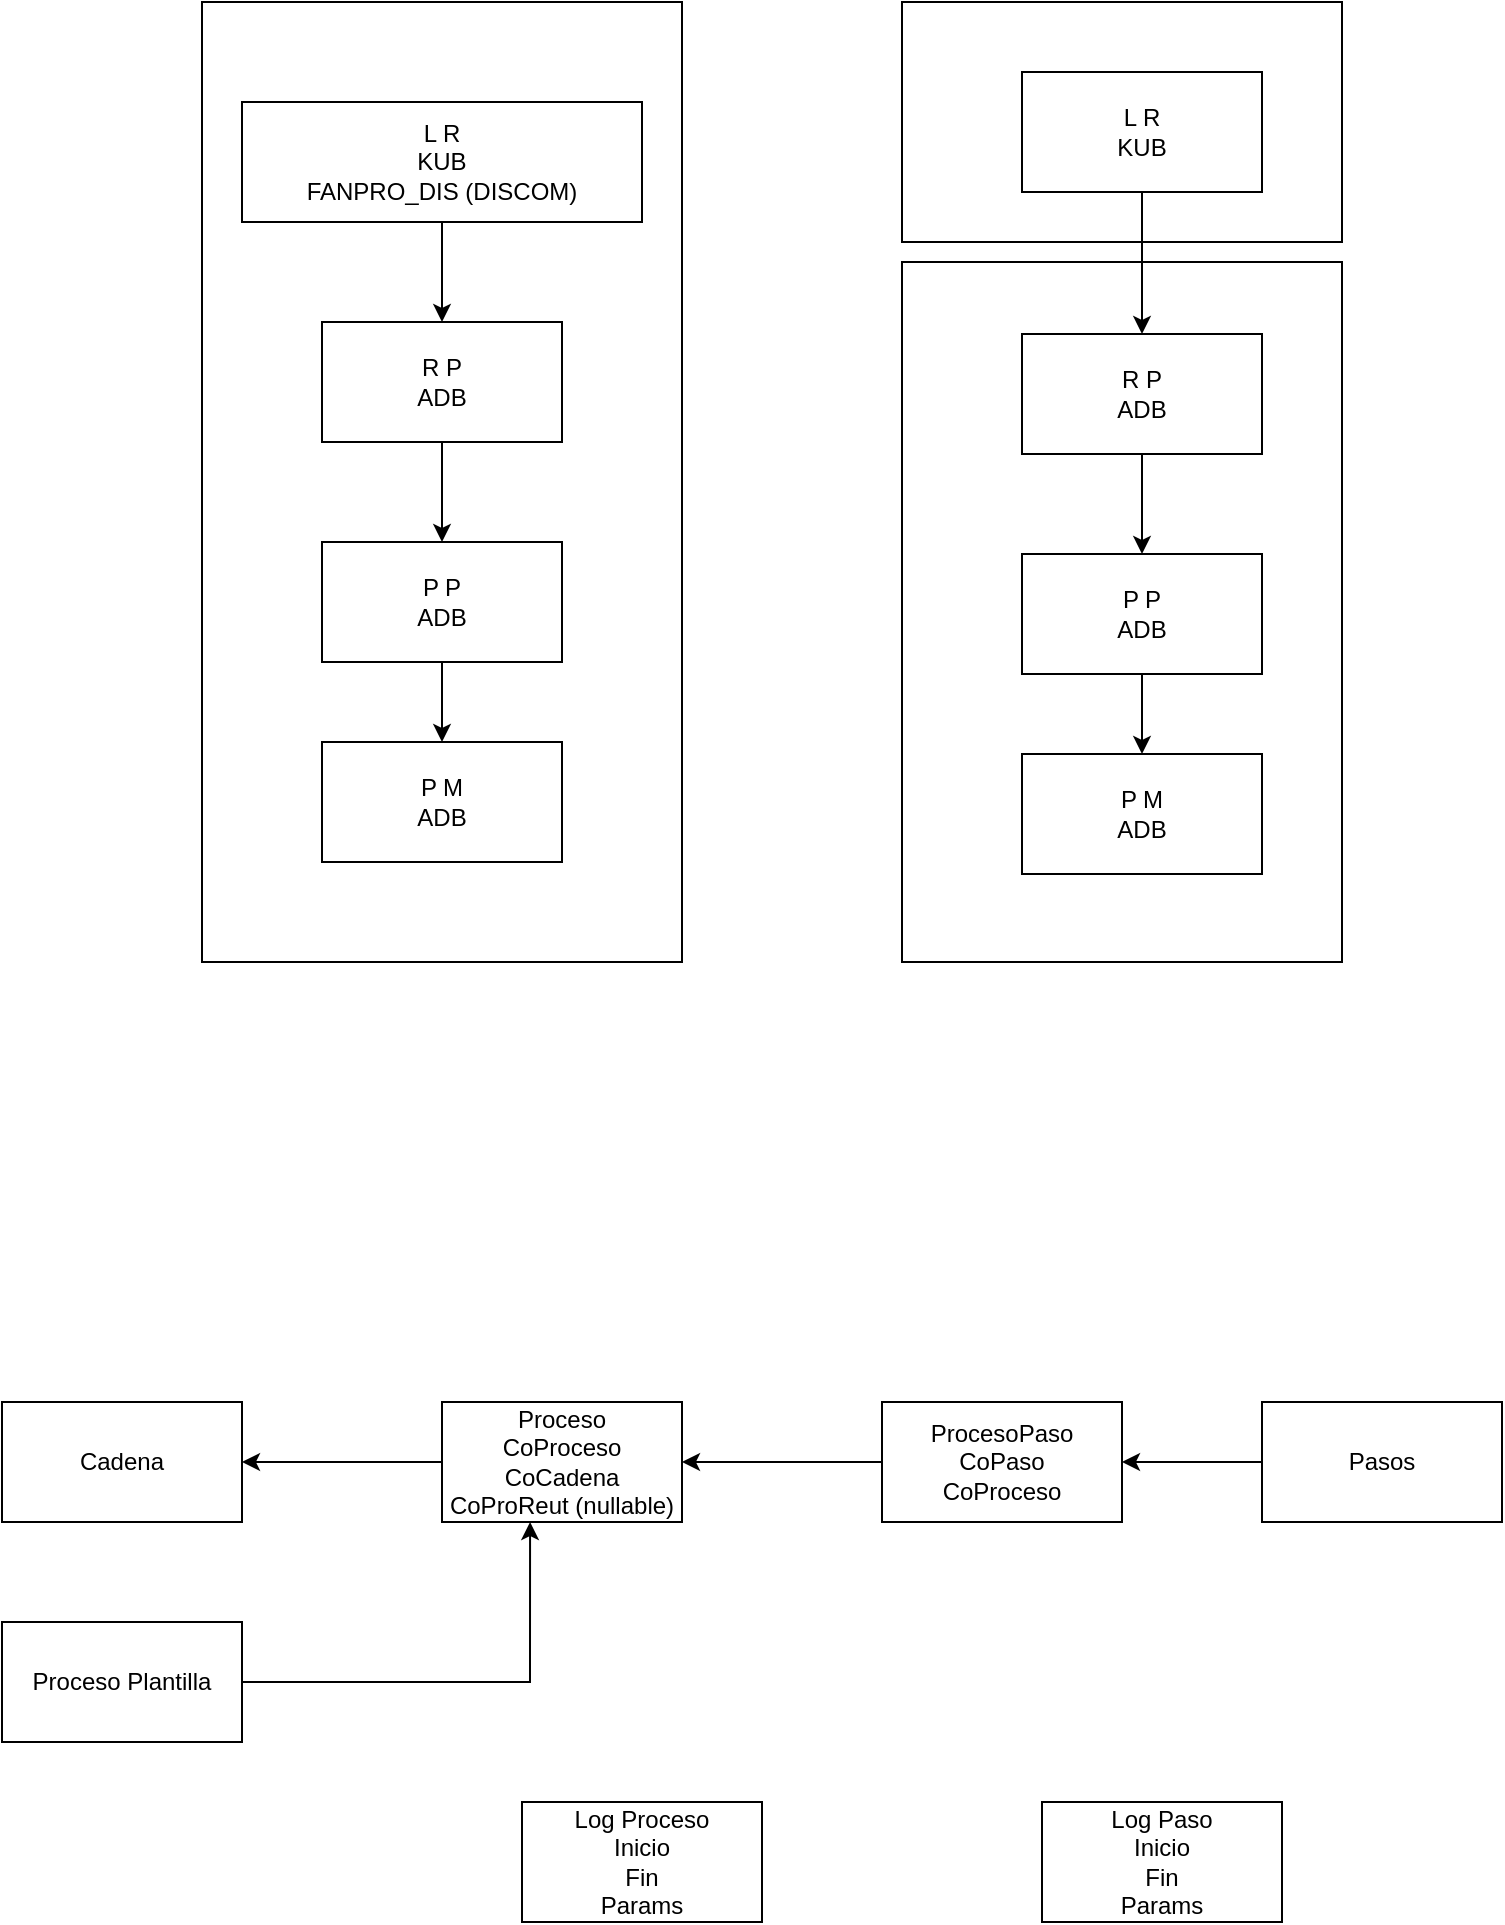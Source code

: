 <mxfile version="17.4.6" type="github">
  <diagram id="XnAHIqPk7-ex1W6fL6dd" name="Page-1">
    <mxGraphModel dx="1422" dy="705" grid="1" gridSize="10" guides="1" tooltips="1" connect="1" arrows="1" fold="1" page="1" pageScale="1" pageWidth="827" pageHeight="1169" math="0" shadow="0">
      <root>
        <mxCell id="0" />
        <mxCell id="1" parent="0" />
        <mxCell id="ISZy0u_NxrigBHx2yQS--17" value="" style="rounded=0;whiteSpace=wrap;html=1;" vertex="1" parent="1">
          <mxGeometry x="510" y="220" width="220" height="350" as="geometry" />
        </mxCell>
        <mxCell id="ISZy0u_NxrigBHx2yQS--8" value="" style="rounded=0;whiteSpace=wrap;html=1;" vertex="1" parent="1">
          <mxGeometry x="160" y="90" width="240" height="480" as="geometry" />
        </mxCell>
        <mxCell id="ISZy0u_NxrigBHx2yQS--5" style="edgeStyle=orthogonalEdgeStyle;rounded=0;orthogonalLoop=1;jettySize=auto;html=1;exitX=0.5;exitY=1;exitDx=0;exitDy=0;entryX=0.5;entryY=0;entryDx=0;entryDy=0;" edge="1" parent="1" source="ISZy0u_NxrigBHx2yQS--1" target="ISZy0u_NxrigBHx2yQS--2">
          <mxGeometry relative="1" as="geometry" />
        </mxCell>
        <mxCell id="ISZy0u_NxrigBHx2yQS--1" value="L R&lt;br&gt;KUB&lt;br&gt;FANPRO_DIS (DISCOM)" style="rounded=0;whiteSpace=wrap;html=1;" vertex="1" parent="1">
          <mxGeometry x="180" y="140" width="200" height="60" as="geometry" />
        </mxCell>
        <mxCell id="ISZy0u_NxrigBHx2yQS--6" style="edgeStyle=orthogonalEdgeStyle;rounded=0;orthogonalLoop=1;jettySize=auto;html=1;exitX=0.5;exitY=1;exitDx=0;exitDy=0;entryX=0.5;entryY=0;entryDx=0;entryDy=0;" edge="1" parent="1" source="ISZy0u_NxrigBHx2yQS--2" target="ISZy0u_NxrigBHx2yQS--4">
          <mxGeometry relative="1" as="geometry" />
        </mxCell>
        <mxCell id="ISZy0u_NxrigBHx2yQS--2" value="R P&lt;br&gt;ADB" style="rounded=0;whiteSpace=wrap;html=1;" vertex="1" parent="1">
          <mxGeometry x="220" y="250" width="120" height="60" as="geometry" />
        </mxCell>
        <mxCell id="ISZy0u_NxrigBHx2yQS--3" value="P M&lt;br&gt;ADB" style="rounded=0;whiteSpace=wrap;html=1;" vertex="1" parent="1">
          <mxGeometry x="220" y="460" width="120" height="60" as="geometry" />
        </mxCell>
        <mxCell id="ISZy0u_NxrigBHx2yQS--7" style="edgeStyle=orthogonalEdgeStyle;rounded=0;orthogonalLoop=1;jettySize=auto;html=1;exitX=0.5;exitY=1;exitDx=0;exitDy=0;entryX=0.5;entryY=0;entryDx=0;entryDy=0;" edge="1" parent="1" source="ISZy0u_NxrigBHx2yQS--4" target="ISZy0u_NxrigBHx2yQS--3">
          <mxGeometry relative="1" as="geometry" />
        </mxCell>
        <mxCell id="ISZy0u_NxrigBHx2yQS--4" value="P P&lt;br&gt;ADB" style="rounded=0;whiteSpace=wrap;html=1;" vertex="1" parent="1">
          <mxGeometry x="220" y="360" width="120" height="60" as="geometry" />
        </mxCell>
        <mxCell id="ISZy0u_NxrigBHx2yQS--9" value="" style="rounded=0;whiteSpace=wrap;html=1;" vertex="1" parent="1">
          <mxGeometry x="510" y="90" width="220" height="120" as="geometry" />
        </mxCell>
        <mxCell id="ISZy0u_NxrigBHx2yQS--10" style="edgeStyle=orthogonalEdgeStyle;rounded=0;orthogonalLoop=1;jettySize=auto;html=1;exitX=0.5;exitY=1;exitDx=0;exitDy=0;entryX=0.5;entryY=0;entryDx=0;entryDy=0;" edge="1" parent="1" source="ISZy0u_NxrigBHx2yQS--11" target="ISZy0u_NxrigBHx2yQS--13">
          <mxGeometry relative="1" as="geometry" />
        </mxCell>
        <mxCell id="ISZy0u_NxrigBHx2yQS--11" value="L R&lt;br&gt;KUB" style="rounded=0;whiteSpace=wrap;html=1;" vertex="1" parent="1">
          <mxGeometry x="570" y="125" width="120" height="60" as="geometry" />
        </mxCell>
        <mxCell id="ISZy0u_NxrigBHx2yQS--12" style="edgeStyle=orthogonalEdgeStyle;rounded=0;orthogonalLoop=1;jettySize=auto;html=1;exitX=0.5;exitY=1;exitDx=0;exitDy=0;entryX=0.5;entryY=0;entryDx=0;entryDy=0;" edge="1" parent="1" source="ISZy0u_NxrigBHx2yQS--13" target="ISZy0u_NxrigBHx2yQS--16">
          <mxGeometry relative="1" as="geometry" />
        </mxCell>
        <mxCell id="ISZy0u_NxrigBHx2yQS--13" value="R P&lt;br&gt;ADB" style="rounded=0;whiteSpace=wrap;html=1;" vertex="1" parent="1">
          <mxGeometry x="570" y="256" width="120" height="60" as="geometry" />
        </mxCell>
        <mxCell id="ISZy0u_NxrigBHx2yQS--14" value="P M&lt;br&gt;ADB" style="rounded=0;whiteSpace=wrap;html=1;" vertex="1" parent="1">
          <mxGeometry x="570" y="466" width="120" height="60" as="geometry" />
        </mxCell>
        <mxCell id="ISZy0u_NxrigBHx2yQS--15" style="edgeStyle=orthogonalEdgeStyle;rounded=0;orthogonalLoop=1;jettySize=auto;html=1;exitX=0.5;exitY=1;exitDx=0;exitDy=0;entryX=0.5;entryY=0;entryDx=0;entryDy=0;" edge="1" parent="1" source="ISZy0u_NxrigBHx2yQS--16" target="ISZy0u_NxrigBHx2yQS--14">
          <mxGeometry relative="1" as="geometry" />
        </mxCell>
        <mxCell id="ISZy0u_NxrigBHx2yQS--16" value="P P&lt;br&gt;ADB" style="rounded=0;whiteSpace=wrap;html=1;" vertex="1" parent="1">
          <mxGeometry x="570" y="366" width="120" height="60" as="geometry" />
        </mxCell>
        <mxCell id="ISZy0u_NxrigBHx2yQS--22" style="edgeStyle=orthogonalEdgeStyle;rounded=0;orthogonalLoop=1;jettySize=auto;html=1;exitX=0;exitY=0.5;exitDx=0;exitDy=0;entryX=1;entryY=0.5;entryDx=0;entryDy=0;" edge="1" parent="1" source="ISZy0u_NxrigBHx2yQS--18" target="ISZy0u_NxrigBHx2yQS--21">
          <mxGeometry relative="1" as="geometry" />
        </mxCell>
        <mxCell id="ISZy0u_NxrigBHx2yQS--18" value="Proceso&lt;br&gt;CoProceso&lt;br&gt;CoCadena&lt;br&gt;CoProReut (nullable)" style="rounded=0;whiteSpace=wrap;html=1;" vertex="1" parent="1">
          <mxGeometry x="280" y="790" width="120" height="60" as="geometry" />
        </mxCell>
        <mxCell id="ISZy0u_NxrigBHx2yQS--20" style="edgeStyle=orthogonalEdgeStyle;rounded=0;orthogonalLoop=1;jettySize=auto;html=1;exitX=0;exitY=0.5;exitDx=0;exitDy=0;entryX=1;entryY=0.5;entryDx=0;entryDy=0;" edge="1" parent="1" source="ISZy0u_NxrigBHx2yQS--19" target="ISZy0u_NxrigBHx2yQS--18">
          <mxGeometry relative="1" as="geometry" />
        </mxCell>
        <mxCell id="ISZy0u_NxrigBHx2yQS--19" value="ProcesoPaso&lt;br&gt;CoPaso&lt;br&gt;CoProceso" style="rounded=0;whiteSpace=wrap;html=1;" vertex="1" parent="1">
          <mxGeometry x="500" y="790" width="120" height="60" as="geometry" />
        </mxCell>
        <mxCell id="ISZy0u_NxrigBHx2yQS--21" value="Cadena" style="rounded=0;whiteSpace=wrap;html=1;" vertex="1" parent="1">
          <mxGeometry x="60" y="790" width="120" height="60" as="geometry" />
        </mxCell>
        <mxCell id="ISZy0u_NxrigBHx2yQS--26" style="edgeStyle=orthogonalEdgeStyle;rounded=0;orthogonalLoop=1;jettySize=auto;html=1;entryX=0.367;entryY=1;entryDx=0;entryDy=0;entryPerimeter=0;" edge="1" parent="1" source="ISZy0u_NxrigBHx2yQS--25" target="ISZy0u_NxrigBHx2yQS--18">
          <mxGeometry relative="1" as="geometry" />
        </mxCell>
        <mxCell id="ISZy0u_NxrigBHx2yQS--25" value="Proceso Plantilla" style="rounded=0;whiteSpace=wrap;html=1;" vertex="1" parent="1">
          <mxGeometry x="60" y="900" width="120" height="60" as="geometry" />
        </mxCell>
        <mxCell id="ISZy0u_NxrigBHx2yQS--30" style="edgeStyle=orthogonalEdgeStyle;rounded=0;orthogonalLoop=1;jettySize=auto;html=1;entryX=1;entryY=0.5;entryDx=0;entryDy=0;" edge="1" parent="1" source="ISZy0u_NxrigBHx2yQS--29" target="ISZy0u_NxrigBHx2yQS--19">
          <mxGeometry relative="1" as="geometry" />
        </mxCell>
        <mxCell id="ISZy0u_NxrigBHx2yQS--29" value="Pasos" style="rounded=0;whiteSpace=wrap;html=1;" vertex="1" parent="1">
          <mxGeometry x="690" y="790" width="120" height="60" as="geometry" />
        </mxCell>
        <mxCell id="ISZy0u_NxrigBHx2yQS--31" value="Log Proceso&lt;br&gt;Inicio&lt;br&gt;Fin&lt;br&gt;Params" style="rounded=0;whiteSpace=wrap;html=1;" vertex="1" parent="1">
          <mxGeometry x="320" y="990" width="120" height="60" as="geometry" />
        </mxCell>
        <mxCell id="ISZy0u_NxrigBHx2yQS--32" value="Log Paso&lt;br&gt;Inicio&lt;br&gt;Fin&lt;br&gt;Params" style="rounded=0;whiteSpace=wrap;html=1;" vertex="1" parent="1">
          <mxGeometry x="580" y="990" width="120" height="60" as="geometry" />
        </mxCell>
      </root>
    </mxGraphModel>
  </diagram>
</mxfile>
